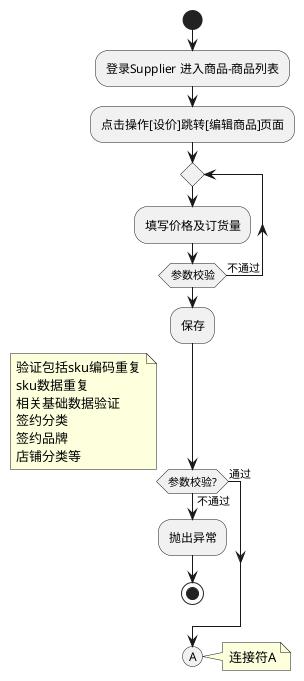 '商品设价 流程图
@startuml
start
:登录Supplier 进入商品-商品列表;
:点击操作[设价]跳转[编辑商品]页面;
repeat
:填写价格及订货量;
repeat while(参数校验) is (不通过)
:保存;
if(参数校验?) then (不通过)
    :抛出异常;
    stop
else(通过)
note left
    验证包括sku编码重复
    sku数据重复
    相关基础数据验证
    签约分类
    签约品牌
    店铺分类等
end note
endif
(A)
note right: 连接符A
@enduml

@startuml
(A)
note left: 连接符A
:保存商品信息、新增图片、店铺分类、商品属性;
if(多规格？) then (是)
    :新增规格、新增规格值;
else(否)
endif
repeat
:遍历sku保存sku的规格和规格值关系;
repeat while(sku遍历完成？) is (no)
:ares埋点;
:持久化SKU到ES;
stop
@enduml

'商品设价 时序图
@startuml
autonumber
actor react
react -> controller     :保存编辑商品请求
controller -> controller:参数校验
controller -> provider  :商品信息保存\ngoodsProvider.add
provider -> service     :商品信息保存\ngoodsService.add
service -> service      :参数校验
note right
    sku编码重复、sku数据重复
    签约分类 签约品牌 店铺分类
    等基础数据验证
end note
service -> repository   :保存商品数据
note over service,repository
    依次请求
    保存商品数据goodsRepository.save
    保存图片goodsImageRepository.save
    保存店铺分类storeCateGoodsRelaRepository.save
    保存商品属性goodsPropDetailRelRepository.save
    保存规格goodsSpecRepository.save
    保存规格值goodsSpecDetailRepository.save
    保存sku规格关系goodsInfoSpecDetailRelRepository.save
end note
database db
repository -> db        :保存商品数据
db --> repository       :返回保存的商品数据
repository --> service  :返回保存的商品数据
service --> provider    :返回商品Id
provider --> controller :返回商品Id
controller -> provider  :ares埋点\ngoodsAresProvider.dispatchFunction
provider -> service     :发送MQ\ngoodsAresService.dispatchFunction
service --> provider    :返回结果
provider --> controller :返回结果
controller -> service   :商品持久到ES\nesGoodsInfoElasticService.initEsGoodsInfo
service -> db           :商品持久到ES
db --> service          :返回结果
service --> controller  :返回结果
controller --> react    :返回结果
@enduml

'商品设价 类图
@startuml
class GoodsController{
    -CommonUtil commonUtil
    -GoodsProvider goodsProvider
    -CompanyInfoQueryProvider companyInfoQueryProvider
    -FreightTemplateGoodsQueryProvider freightTemplateGoodsQueryProvider
    +GoodsAresProvider goodsAresProvider
    -EsGoodsInfoElasticService esGoodsInfoElasticService
    +BaseResponse<String> add(GoodsAddRequest request)
}

FreightTemplateGoodsQueryProvider -* GoodsController
GoodsController *- CompanyInfoQueryProvider
GoodsController *-- CommonUtil
GoodsController *-- GoodsAresProvider
GoodsController *-- EsGoodsInfoElasticService
GoodsController *-- GoodsProvider

class CommonUtil{
    +Long getCompanyInfoId()
    +Long getStoreId()
}
class EsGoodsInfoElasticService{
    +void initEsGoodsInfo(EsGoodsInfoRequest request)
}
interface CompanyInfoQueryProvider{
    +BaseResponse<CompanyInfoByIdResponse> getCompanyInfoById(CompanyInfoByIdRequest request)
}
interface FreightTemplateGoodsQueryProvider{
    +BaseResponse existsById(FreightTemplateGoodsExistsByIdRequest request)
}
interface GoodsAresProvider{
    +BaseResponse dispatchFunction(DispatcherFunctionRequest dispatcherFunctionRequest)
}
interface GoodsProvider{
    +BaseResponse<GoodsAddResponse> add(GoodsAddRequest request)
}

CompanyInfoQueryProvider <|. CompanyInfoQueryController
class CompanyInfoQueryController{
    -CompanyInfoService companyInfoService
    +BaseResponse<CompanyInfoByIdResponse> getCompanyInfoById(CompanyInfoByIdRequest request)
}
CompanyInfoQueryController *-- CompanyInfoService
class CompanyInfoService{
    -CompanyInfoRepository companyInfoRepository
    +CompanyInfo findOne(Long companyInfoId)
}
CompanyInfoService *-- CompanyInfoRepository
interface CompanyInfoRepository{
    +T findOne(ID id)
}

FreightTemplateGoodsQueryController .|> FreightTemplateGoodsQueryProvider
class FreightTemplateGoodsQueryController{
    -FreightTemplateGoodsService freightTemplateGoodsService
    +BaseResponse existsById(FreightTemplateGoodsExistsByIdRequest request)
}
FreightTemplateGoodsQueryController *-- FreightTemplateGoodsService
class FreightTemplateGoodsService{
    -FreightTemplateGoodsRepository freightTemplateGoodsRepository
    +void hasFreightTemp(Long freightTempId)
}
FreightTemplateGoodsService *-- FreightTemplateGoodsRepository
interface FreightTemplateGoodsRepository{
    +FreightTemplateGoods queryById(Long freightTempId)
}

class GoodsAresController implements GoodsAresProvider{
    -GoodsAresService goodsAresService
    +BaseResponse dispatchFunction(DispatcherFunctionRequest dispatcherFunctionRequest)

}
GoodsAresController *-- GoodsAresService
class GoodsAresService{
    -JmsTemplate jmsTemplate
    -GoodsRepository goodsRepository
    +BaseResponse dispatchFunction(DispatcherFunctionRequest dispatcherFunctionRequest)
    +void addGoodsSku(Object... objs)
}
GoodsRepository -* GoodsAresService
interface GoodsRepository{
    +T findOne(ID id)
    +long count(Specification<T> spec)
    +<S extends T> S save(S entity)
}
GoodsProvider <|.. GoodsController1
class GoodsController1{
    -GoodsService goodsService
    +BaseResponse<GoodsAddResponse> add(GoodsAddRequest request)
}
note left: 区别于buff中的GoodsController
GoodsController1 *-- GoodsService
class GoodsService{
    -GoodsRepository goodsRepository
    -GoodsInfoRepository goodsInfoRepository
    -GoodsImageRepository goodsImageRepository
    -StoreCateGoodsRelaRepository storeCateGoodsRelaRepository
    -GoodsPropDetailRelRepository goodsPropDetailRelRepository
    -GoodsSpecRepository goodsSpecRepository
    -GoodsSpecDetailRepository goodsSpecDetailRepository
    -GoodsInfoSpecDetailRelRepository goodsInfoSpecDetailRelRepository
    -GoodsCommonService goodsCommonService
    +String add(GoodsSaveRequest saveRequest)
}
GoodsService *- GoodsRepository
GoodsService *-- GoodsInfoRepository
GoodsService *-- GoodsImageRepository
GoodsService *-- StoreCateGoodsRelaRepository
GoodsService *-- GoodsPropDetailRelRepository
GoodsService *-- GoodsSpecRepository
GoodsService *-- GoodsSpecDetailRepository
GoodsService *-- GoodsInfoSpecDetailRelRepository
GoodsCommonService -* GoodsService

interface GoodsInfoRepository{
    +List<T> findAll(Specification<T> spec)
}
interface GoodsImageRepository{
    +<S extends T> S save(S entity)
}
interface StoreCateGoodsRelaRepository{
    +<S extends T> S save(S entity)
}
interface GoodsPropDetailRelRepository{
    +<S extends T> List save(Iterable entities)
}
interface GoodsSpecRepository{
    +<S extends T> S save(S entity)
}
interface GoodsSpecDetailRepository{
    +<S extends T> S save(S entity)
}
interface GoodsInfoSpecDetailRelRepository{
    +<S extends T> S save(S entity)
}

class GoodsCommonService{
    -AuditQueryProvider auditQueryProvider
    +void setCheckState(Goods goods)
}
AuditQueryProvider -* GoodsCommonService
interface AuditQueryProvider{
    +BaseResponse<BossGoodsAuditResponse> isBossGoodsAudit()
    +BaseResponse<SupplierGoodsAuditResponse> isSupplierGoodsAudit()
}
note left: 访问到setting服务\n参见setting服务类图
@enduml